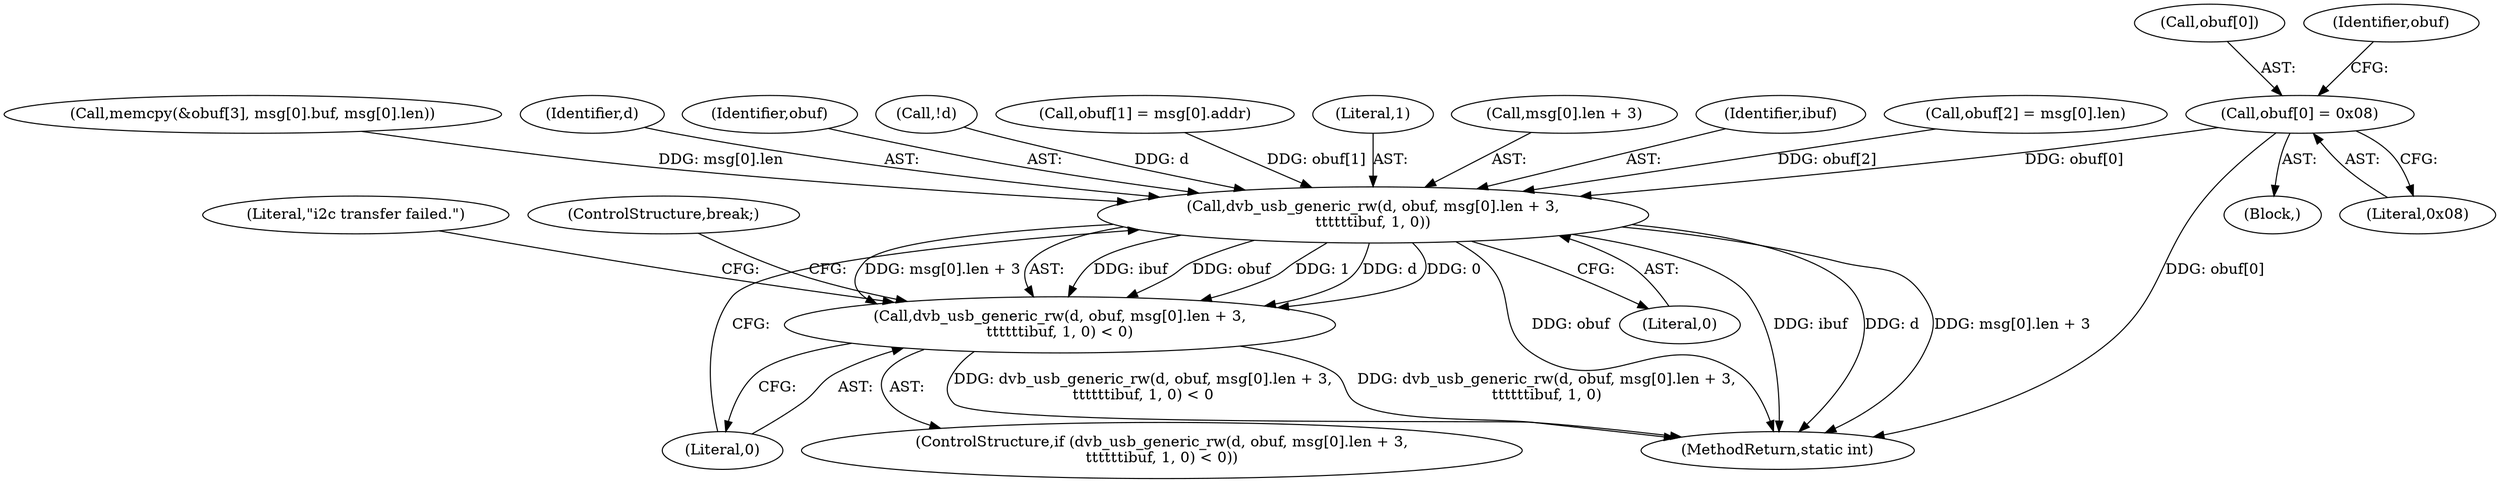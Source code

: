 digraph "1_linux_606142af57dad981b78707234cfbd15f9f7b7125_1@array" {
"1000221" [label="(Call,obuf[0] = 0x08)"];
"1000261" [label="(Call,dvb_usb_generic_rw(d, obuf, msg[0].len + 3,\n\t\t\t\t\t\tibuf, 1, 0))"];
"1000260" [label="(Call,dvb_usb_generic_rw(d, obuf, msg[0].len + 3,\n\t\t\t\t\t\tibuf, 1, 0) < 0)"];
"1000274" [label="(Literal,0)"];
"1000264" [label="(Call,msg[0].len + 3)"];
"1000271" [label="(Identifier,ibuf)"];
"1000235" [label="(Call,obuf[2] = msg[0].len)"];
"1000244" [label="(Call,memcpy(&obuf[3], msg[0].buf, msg[0].len))"];
"1000262" [label="(Identifier,d)"];
"1000263" [label="(Identifier,obuf)"];
"1000273" [label="(Literal,0)"];
"1000115" [label="(Call,!d)"];
"1000276" [label="(Literal,\"i2c transfer failed.\")"];
"1000260" [label="(Call,dvb_usb_generic_rw(d, obuf, msg[0].len + 3,\n\t\t\t\t\t\tibuf, 1, 0) < 0)"];
"1000226" [label="(Call,obuf[1] = msg[0].addr)"];
"1000141" [label="(Block,)"];
"1000222" [label="(Call,obuf[0])"];
"1000228" [label="(Identifier,obuf)"];
"1000272" [label="(Literal,1)"];
"1000259" [label="(ControlStructure,if (dvb_usb_generic_rw(d, obuf, msg[0].len + 3,\n\t\t\t\t\t\tibuf, 1, 0) < 0))"];
"1000225" [label="(Literal,0x08)"];
"1000261" [label="(Call,dvb_usb_generic_rw(d, obuf, msg[0].len + 3,\n\t\t\t\t\t\tibuf, 1, 0))"];
"1000377" [label="(MethodReturn,static int)"];
"1000221" [label="(Call,obuf[0] = 0x08)"];
"1000277" [label="(ControlStructure,break;)"];
"1000221" -> "1000141"  [label="AST: "];
"1000221" -> "1000225"  [label="CFG: "];
"1000222" -> "1000221"  [label="AST: "];
"1000225" -> "1000221"  [label="AST: "];
"1000228" -> "1000221"  [label="CFG: "];
"1000221" -> "1000377"  [label="DDG: obuf[0]"];
"1000221" -> "1000261"  [label="DDG: obuf[0]"];
"1000261" -> "1000260"  [label="AST: "];
"1000261" -> "1000273"  [label="CFG: "];
"1000262" -> "1000261"  [label="AST: "];
"1000263" -> "1000261"  [label="AST: "];
"1000264" -> "1000261"  [label="AST: "];
"1000271" -> "1000261"  [label="AST: "];
"1000272" -> "1000261"  [label="AST: "];
"1000273" -> "1000261"  [label="AST: "];
"1000274" -> "1000261"  [label="CFG: "];
"1000261" -> "1000377"  [label="DDG: d"];
"1000261" -> "1000377"  [label="DDG: msg[0].len + 3"];
"1000261" -> "1000377"  [label="DDG: obuf"];
"1000261" -> "1000377"  [label="DDG: ibuf"];
"1000261" -> "1000260"  [label="DDG: ibuf"];
"1000261" -> "1000260"  [label="DDG: obuf"];
"1000261" -> "1000260"  [label="DDG: 1"];
"1000261" -> "1000260"  [label="DDG: d"];
"1000261" -> "1000260"  [label="DDG: 0"];
"1000261" -> "1000260"  [label="DDG: msg[0].len + 3"];
"1000115" -> "1000261"  [label="DDG: d"];
"1000226" -> "1000261"  [label="DDG: obuf[1]"];
"1000235" -> "1000261"  [label="DDG: obuf[2]"];
"1000244" -> "1000261"  [label="DDG: msg[0].len"];
"1000260" -> "1000259"  [label="AST: "];
"1000260" -> "1000274"  [label="CFG: "];
"1000274" -> "1000260"  [label="AST: "];
"1000276" -> "1000260"  [label="CFG: "];
"1000277" -> "1000260"  [label="CFG: "];
"1000260" -> "1000377"  [label="DDG: dvb_usb_generic_rw(d, obuf, msg[0].len + 3,\n\t\t\t\t\t\tibuf, 1, 0) < 0"];
"1000260" -> "1000377"  [label="DDG: dvb_usb_generic_rw(d, obuf, msg[0].len + 3,\n\t\t\t\t\t\tibuf, 1, 0)"];
}
